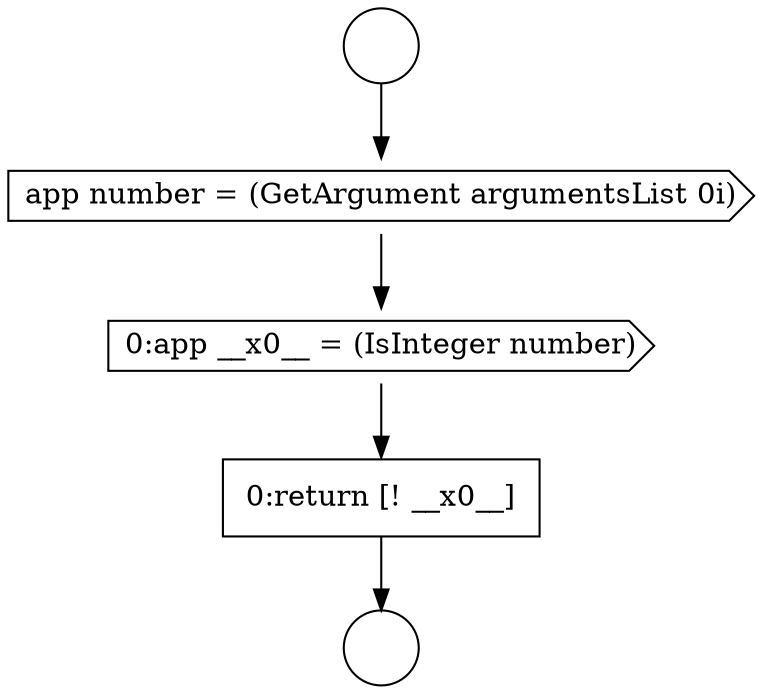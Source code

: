 digraph {
  node12539 [shape=none, margin=0, label=<<font color="black">
    <table border="0" cellborder="1" cellspacing="0" cellpadding="10">
      <tr><td align="left">0:return [! __x0__]</td></tr>
    </table>
  </font>> color="black" fillcolor="white" style=filled]
  node12536 [shape=circle label=" " color="black" fillcolor="white" style=filled]
  node12538 [shape=cds, label=<<font color="black">0:app __x0__ = (IsInteger number)</font>> color="black" fillcolor="white" style=filled]
  node12537 [shape=cds, label=<<font color="black">app number = (GetArgument argumentsList 0i)</font>> color="black" fillcolor="white" style=filled]
  node12535 [shape=circle label=" " color="black" fillcolor="white" style=filled]
  node12535 -> node12537 [ color="black"]
  node12537 -> node12538 [ color="black"]
  node12538 -> node12539 [ color="black"]
  node12539 -> node12536 [ color="black"]
}
